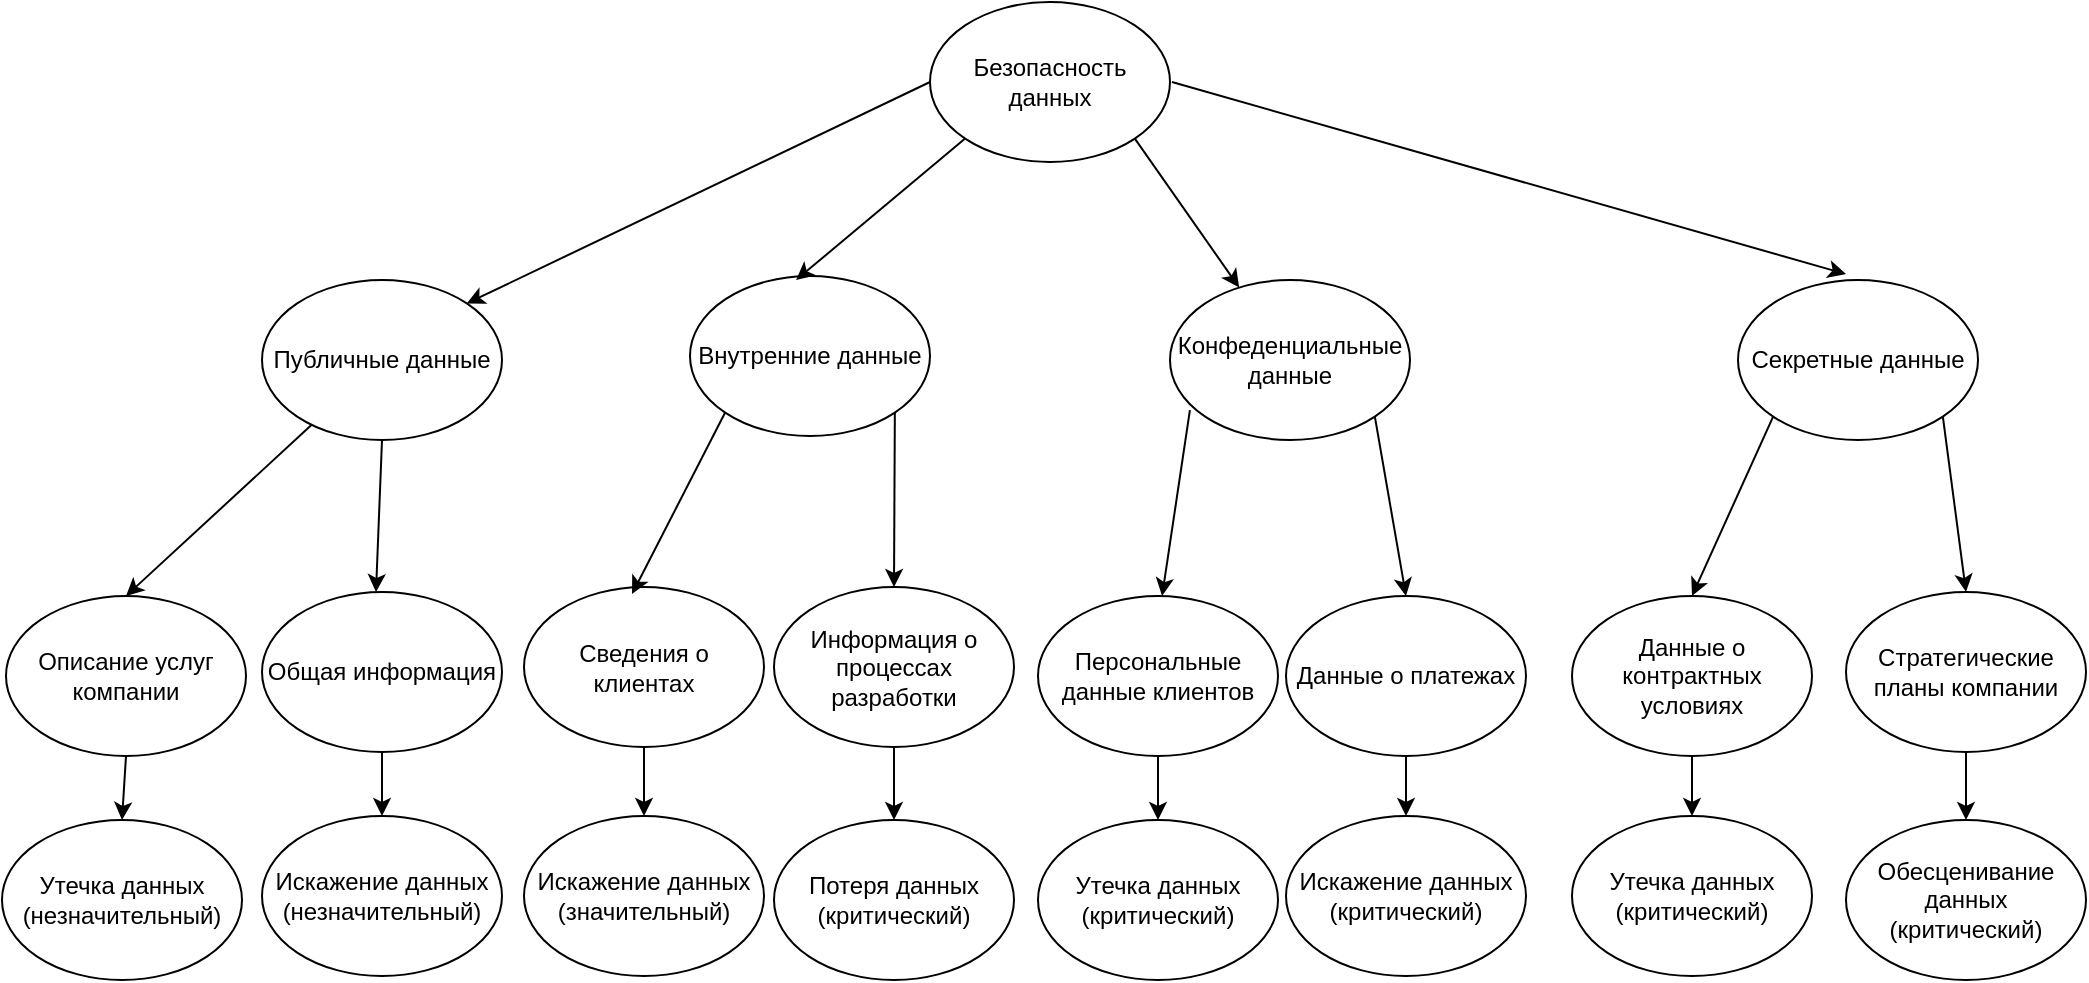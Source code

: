 <mxfile border="50" scale="3" compressed="false" locked="false" version="24.7.17">
  <diagram name="Blank" id="YmL12bMKpDGza6XwsDPr">
    <mxGraphModel dx="1514" dy="958" grid="0" gridSize="10" guides="1" tooltips="1" connect="1" arrows="1" fold="1" page="0" pageScale="1" pageWidth="827" pageHeight="1169" background="none" math="1" shadow="0">
      <root>
        <mxCell id="X5NqExCQtvZxIxQ7pmgY-0" />
        <mxCell id="1" parent="X5NqExCQtvZxIxQ7pmgY-0" />
        <mxCell id="L2H_qBT1TSU7HrzU4jW2-1" value="Безопасность данных" style="ellipse;whiteSpace=wrap;html=1;" vertex="1" parent="1">
          <mxGeometry x="329" y="197" width="120" height="80" as="geometry" />
        </mxCell>
        <mxCell id="L2H_qBT1TSU7HrzU4jW2-2" value="Публичные данные" style="ellipse;whiteSpace=wrap;html=1;" vertex="1" parent="1">
          <mxGeometry x="-5" y="336" width="120" height="80" as="geometry" />
        </mxCell>
        <mxCell id="L2H_qBT1TSU7HrzU4jW2-3" value="Внутренние данные" style="ellipse;whiteSpace=wrap;html=1;" vertex="1" parent="1">
          <mxGeometry x="209" y="334" width="120" height="80" as="geometry" />
        </mxCell>
        <mxCell id="L2H_qBT1TSU7HrzU4jW2-4" value="Конфеденциальные данные" style="ellipse;whiteSpace=wrap;html=1;" vertex="1" parent="1">
          <mxGeometry x="449" y="336" width="120" height="80" as="geometry" />
        </mxCell>
        <mxCell id="L2H_qBT1TSU7HrzU4jW2-5" value="Секретные данные" style="ellipse;whiteSpace=wrap;html=1;" vertex="1" parent="1">
          <mxGeometry x="733" y="336" width="120" height="80" as="geometry" />
        </mxCell>
        <mxCell id="L2H_qBT1TSU7HrzU4jW2-6" value="" style="endArrow=classic;html=1;rounded=0;entryX=1;entryY=0;entryDx=0;entryDy=0;exitX=0;exitY=0.5;exitDx=0;exitDy=0;" edge="1" parent="1" source="L2H_qBT1TSU7HrzU4jW2-1" target="L2H_qBT1TSU7HrzU4jW2-2">
          <mxGeometry width="50" height="50" relative="1" as="geometry">
            <mxPoint x="388" y="460" as="sourcePoint" />
            <mxPoint x="438" y="410" as="targetPoint" />
          </mxGeometry>
        </mxCell>
        <mxCell id="L2H_qBT1TSU7HrzU4jW2-7" value="" style="endArrow=classic;html=1;rounded=0;entryX=0.442;entryY=0.025;entryDx=0;entryDy=0;exitX=0;exitY=1;exitDx=0;exitDy=0;entryPerimeter=0;" edge="1" parent="1" source="L2H_qBT1TSU7HrzU4jW2-1" target="L2H_qBT1TSU7HrzU4jW2-3">
          <mxGeometry width="50" height="50" relative="1" as="geometry">
            <mxPoint x="339" y="247" as="sourcePoint" />
            <mxPoint x="107" y="358" as="targetPoint" />
          </mxGeometry>
        </mxCell>
        <mxCell id="L2H_qBT1TSU7HrzU4jW2-8" value="" style="endArrow=classic;html=1;rounded=0;exitX=1;exitY=1;exitDx=0;exitDy=0;" edge="1" parent="1" source="L2H_qBT1TSU7HrzU4jW2-1" target="L2H_qBT1TSU7HrzU4jW2-4">
          <mxGeometry width="50" height="50" relative="1" as="geometry">
            <mxPoint x="357" y="275" as="sourcePoint" />
            <mxPoint x="272" y="346" as="targetPoint" />
          </mxGeometry>
        </mxCell>
        <mxCell id="L2H_qBT1TSU7HrzU4jW2-9" value="" style="endArrow=classic;html=1;rounded=0;entryX=0.45;entryY=-0.037;entryDx=0;entryDy=0;entryPerimeter=0;" edge="1" parent="1" target="L2H_qBT1TSU7HrzU4jW2-5">
          <mxGeometry width="50" height="50" relative="1" as="geometry">
            <mxPoint x="450" y="237" as="sourcePoint" />
            <mxPoint x="494" y="350" as="targetPoint" />
          </mxGeometry>
        </mxCell>
        <mxCell id="L2H_qBT1TSU7HrzU4jW2-10" value="Описание услуг компании" style="ellipse;whiteSpace=wrap;html=1;" vertex="1" parent="1">
          <mxGeometry x="-133" y="494" width="120" height="80" as="geometry" />
        </mxCell>
        <mxCell id="L2H_qBT1TSU7HrzU4jW2-11" value="Общая информация" style="ellipse;whiteSpace=wrap;html=1;" vertex="1" parent="1">
          <mxGeometry x="-5" y="492" width="120" height="80" as="geometry" />
        </mxCell>
        <mxCell id="L2H_qBT1TSU7HrzU4jW2-12" value="Сведения о клиентах" style="ellipse;whiteSpace=wrap;html=1;" vertex="1" parent="1">
          <mxGeometry x="126" y="489.5" width="120" height="80" as="geometry" />
        </mxCell>
        <mxCell id="L2H_qBT1TSU7HrzU4jW2-13" value="Информация о процессах разработки" style="ellipse;whiteSpace=wrap;html=1;" vertex="1" parent="1">
          <mxGeometry x="251" y="489.5" width="120" height="80" as="geometry" />
        </mxCell>
        <mxCell id="L2H_qBT1TSU7HrzU4jW2-14" value="Персональные данные клиентов" style="ellipse;whiteSpace=wrap;html=1;" vertex="1" parent="1">
          <mxGeometry x="383" y="494" width="120" height="80" as="geometry" />
        </mxCell>
        <mxCell id="L2H_qBT1TSU7HrzU4jW2-15" value="Данные о платежах" style="ellipse;whiteSpace=wrap;html=1;" vertex="1" parent="1">
          <mxGeometry x="507" y="494" width="120" height="80" as="geometry" />
        </mxCell>
        <mxCell id="L2H_qBT1TSU7HrzU4jW2-16" value="Данные о контрактных условиях" style="ellipse;whiteSpace=wrap;html=1;" vertex="1" parent="1">
          <mxGeometry x="650" y="494" width="120" height="80" as="geometry" />
        </mxCell>
        <mxCell id="L2H_qBT1TSU7HrzU4jW2-17" value="Стратегические планы компании" style="ellipse;whiteSpace=wrap;html=1;" vertex="1" parent="1">
          <mxGeometry x="787" y="492" width="120" height="80" as="geometry" />
        </mxCell>
        <mxCell id="L2H_qBT1TSU7HrzU4jW2-18" value="" style="endArrow=classic;html=1;rounded=0;entryX=0.5;entryY=0;entryDx=0;entryDy=0;" edge="1" parent="1" source="L2H_qBT1TSU7HrzU4jW2-2" target="L2H_qBT1TSU7HrzU4jW2-10">
          <mxGeometry width="50" height="50" relative="1" as="geometry">
            <mxPoint x="339" y="247" as="sourcePoint" />
            <mxPoint x="107" y="358" as="targetPoint" />
          </mxGeometry>
        </mxCell>
        <mxCell id="L2H_qBT1TSU7HrzU4jW2-19" value="" style="endArrow=classic;html=1;rounded=0;entryX=0.475;entryY=0;entryDx=0;entryDy=0;exitX=0.5;exitY=1;exitDx=0;exitDy=0;entryPerimeter=0;" edge="1" parent="1" source="L2H_qBT1TSU7HrzU4jW2-2" target="L2H_qBT1TSU7HrzU4jW2-11">
          <mxGeometry width="50" height="50" relative="1" as="geometry">
            <mxPoint x="5" y="386" as="sourcePoint" />
            <mxPoint x="-63" y="504" as="targetPoint" />
          </mxGeometry>
        </mxCell>
        <mxCell id="L2H_qBT1TSU7HrzU4jW2-20" value="" style="endArrow=classic;html=1;rounded=0;entryX=0.45;entryY=0.044;entryDx=0;entryDy=0;exitX=0;exitY=1;exitDx=0;exitDy=0;entryPerimeter=0;" edge="1" parent="1" source="L2H_qBT1TSU7HrzU4jW2-3" target="L2H_qBT1TSU7HrzU4jW2-12">
          <mxGeometry width="50" height="50" relative="1" as="geometry">
            <mxPoint x="65" y="426" as="sourcePoint" />
            <mxPoint x="62" y="502" as="targetPoint" />
          </mxGeometry>
        </mxCell>
        <mxCell id="L2H_qBT1TSU7HrzU4jW2-21" value="" style="endArrow=classic;html=1;rounded=0;exitX=1;exitY=1;exitDx=0;exitDy=0;" edge="1" parent="1" source="L2H_qBT1TSU7HrzU4jW2-3" target="L2H_qBT1TSU7HrzU4jW2-13">
          <mxGeometry width="50" height="50" relative="1" as="geometry">
            <mxPoint x="219" y="384" as="sourcePoint" />
            <mxPoint x="190" y="503" as="targetPoint" />
          </mxGeometry>
        </mxCell>
        <mxCell id="L2H_qBT1TSU7HrzU4jW2-22" value="" style="endArrow=classic;html=1;rounded=0;exitX=0.083;exitY=0.813;exitDx=0;exitDy=0;exitPerimeter=0;entryX=0.517;entryY=0;entryDx=0;entryDy=0;entryPerimeter=0;" edge="1" parent="1" source="L2H_qBT1TSU7HrzU4jW2-4" target="L2H_qBT1TSU7HrzU4jW2-14">
          <mxGeometry width="50" height="50" relative="1" as="geometry">
            <mxPoint x="321" y="412" as="sourcePoint" />
            <mxPoint x="321" y="500" as="targetPoint" />
          </mxGeometry>
        </mxCell>
        <mxCell id="L2H_qBT1TSU7HrzU4jW2-23" value="" style="endArrow=classic;html=1;rounded=0;exitX=1;exitY=1;exitDx=0;exitDy=0;entryX=0.5;entryY=0;entryDx=0;entryDy=0;" edge="1" parent="1" source="L2H_qBT1TSU7HrzU4jW2-4" target="L2H_qBT1TSU7HrzU4jW2-15">
          <mxGeometry width="50" height="50" relative="1" as="geometry">
            <mxPoint x="469" y="411" as="sourcePoint" />
            <mxPoint x="455" y="504" as="targetPoint" />
          </mxGeometry>
        </mxCell>
        <mxCell id="L2H_qBT1TSU7HrzU4jW2-24" value="" style="endArrow=classic;html=1;rounded=0;exitX=0;exitY=1;exitDx=0;exitDy=0;entryX=0.5;entryY=0;entryDx=0;entryDy=0;" edge="1" parent="1" source="L2H_qBT1TSU7HrzU4jW2-5" target="L2H_qBT1TSU7HrzU4jW2-16">
          <mxGeometry width="50" height="50" relative="1" as="geometry">
            <mxPoint x="561" y="414" as="sourcePoint" />
            <mxPoint x="577" y="504" as="targetPoint" />
          </mxGeometry>
        </mxCell>
        <mxCell id="L2H_qBT1TSU7HrzU4jW2-25" value="" style="endArrow=classic;html=1;rounded=0;exitX=1;exitY=1;exitDx=0;exitDy=0;entryX=0.5;entryY=0;entryDx=0;entryDy=0;" edge="1" parent="1" source="L2H_qBT1TSU7HrzU4jW2-5" target="L2H_qBT1TSU7HrzU4jW2-17">
          <mxGeometry width="50" height="50" relative="1" as="geometry">
            <mxPoint x="761" y="414" as="sourcePoint" />
            <mxPoint x="720" y="504" as="targetPoint" />
          </mxGeometry>
        </mxCell>
        <mxCell id="L2H_qBT1TSU7HrzU4jW2-26" value="Утечка данных (незначительный)" style="ellipse;whiteSpace=wrap;html=1;" vertex="1" parent="1">
          <mxGeometry x="-135" y="606" width="120" height="80" as="geometry" />
        </mxCell>
        <mxCell id="L2H_qBT1TSU7HrzU4jW2-30" value="Искажение данных (незначительный)" style="ellipse;whiteSpace=wrap;html=1;" vertex="1" parent="1">
          <mxGeometry x="-5" y="604" width="120" height="80" as="geometry" />
        </mxCell>
        <mxCell id="L2H_qBT1TSU7HrzU4jW2-31" value="Искажение данных (значительный)" style="ellipse;whiteSpace=wrap;html=1;" vertex="1" parent="1">
          <mxGeometry x="126" y="604" width="120" height="80" as="geometry" />
        </mxCell>
        <mxCell id="L2H_qBT1TSU7HrzU4jW2-32" value="Потеря данных (критический)" style="ellipse;whiteSpace=wrap;html=1;" vertex="1" parent="1">
          <mxGeometry x="251" y="606" width="120" height="80" as="geometry" />
        </mxCell>
        <mxCell id="L2H_qBT1TSU7HrzU4jW2-33" value="Утечка данных (критический)" style="ellipse;whiteSpace=wrap;html=1;" vertex="1" parent="1">
          <mxGeometry x="383" y="606" width="120" height="80" as="geometry" />
        </mxCell>
        <mxCell id="L2H_qBT1TSU7HrzU4jW2-34" value="Искажение данных (критический)" style="ellipse;whiteSpace=wrap;html=1;" vertex="1" parent="1">
          <mxGeometry x="507" y="604" width="120" height="80" as="geometry" />
        </mxCell>
        <mxCell id="L2H_qBT1TSU7HrzU4jW2-35" value="Утечка данных (критический)" style="ellipse;whiteSpace=wrap;html=1;" vertex="1" parent="1">
          <mxGeometry x="650" y="604" width="120" height="80" as="geometry" />
        </mxCell>
        <mxCell id="L2H_qBT1TSU7HrzU4jW2-36" value="Обесценивание данных (критический)" style="ellipse;whiteSpace=wrap;html=1;" vertex="1" parent="1">
          <mxGeometry x="787" y="606" width="120" height="80" as="geometry" />
        </mxCell>
        <mxCell id="L2H_qBT1TSU7HrzU4jW2-37" value="" style="endArrow=classic;html=1;rounded=0;entryX=0.5;entryY=0;entryDx=0;entryDy=0;exitX=0.5;exitY=1;exitDx=0;exitDy=0;" edge="1" parent="1" source="L2H_qBT1TSU7HrzU4jW2-10" target="L2H_qBT1TSU7HrzU4jW2-26">
          <mxGeometry width="50" height="50" relative="1" as="geometry">
            <mxPoint x="30" y="418" as="sourcePoint" />
            <mxPoint x="-63" y="504" as="targetPoint" />
          </mxGeometry>
        </mxCell>
        <mxCell id="L2H_qBT1TSU7HrzU4jW2-38" value="" style="endArrow=classic;html=1;rounded=0;entryX=0.5;entryY=0;entryDx=0;entryDy=0;exitX=0.5;exitY=1;exitDx=0;exitDy=0;" edge="1" parent="1" source="L2H_qBT1TSU7HrzU4jW2-11" target="L2H_qBT1TSU7HrzU4jW2-30">
          <mxGeometry width="50" height="50" relative="1" as="geometry">
            <mxPoint x="57" y="575" as="sourcePoint" />
            <mxPoint x="-65" y="616" as="targetPoint" />
          </mxGeometry>
        </mxCell>
        <mxCell id="L2H_qBT1TSU7HrzU4jW2-39" value="" style="endArrow=classic;html=1;rounded=0;entryX=0.5;entryY=0;entryDx=0;entryDy=0;exitX=0.5;exitY=1;exitDx=0;exitDy=0;" edge="1" parent="1" source="L2H_qBT1TSU7HrzU4jW2-12" target="L2H_qBT1TSU7HrzU4jW2-31">
          <mxGeometry width="50" height="50" relative="1" as="geometry">
            <mxPoint x="65" y="582" as="sourcePoint" />
            <mxPoint x="65" y="614" as="targetPoint" />
          </mxGeometry>
        </mxCell>
        <mxCell id="L2H_qBT1TSU7HrzU4jW2-40" value="" style="endArrow=classic;html=1;rounded=0;entryX=0.5;entryY=0;entryDx=0;entryDy=0;exitX=0.5;exitY=1;exitDx=0;exitDy=0;" edge="1" parent="1" source="L2H_qBT1TSU7HrzU4jW2-13" target="L2H_qBT1TSU7HrzU4jW2-32">
          <mxGeometry width="50" height="50" relative="1" as="geometry">
            <mxPoint x="196" y="580" as="sourcePoint" />
            <mxPoint x="196" y="614" as="targetPoint" />
          </mxGeometry>
        </mxCell>
        <mxCell id="L2H_qBT1TSU7HrzU4jW2-41" value="" style="endArrow=classic;html=1;rounded=0;entryX=0.5;entryY=0;entryDx=0;entryDy=0;exitX=0.5;exitY=1;exitDx=0;exitDy=0;" edge="1" parent="1" source="L2H_qBT1TSU7HrzU4jW2-14" target="L2H_qBT1TSU7HrzU4jW2-33">
          <mxGeometry width="50" height="50" relative="1" as="geometry">
            <mxPoint x="321" y="580" as="sourcePoint" />
            <mxPoint x="321" y="616" as="targetPoint" />
          </mxGeometry>
        </mxCell>
        <mxCell id="L2H_qBT1TSU7HrzU4jW2-42" value="" style="endArrow=classic;html=1;rounded=0;entryX=0.5;entryY=0;entryDx=0;entryDy=0;exitX=0.5;exitY=1;exitDx=0;exitDy=0;" edge="1" parent="1" source="L2H_qBT1TSU7HrzU4jW2-15" target="L2H_qBT1TSU7HrzU4jW2-34">
          <mxGeometry width="50" height="50" relative="1" as="geometry">
            <mxPoint x="567" y="576" as="sourcePoint" />
            <mxPoint x="453" y="616" as="targetPoint" />
          </mxGeometry>
        </mxCell>
        <mxCell id="L2H_qBT1TSU7HrzU4jW2-43" value="" style="endArrow=classic;html=1;rounded=0;entryX=0.5;entryY=0;entryDx=0;entryDy=0;exitX=0.5;exitY=1;exitDx=0;exitDy=0;" edge="1" parent="1" source="L2H_qBT1TSU7HrzU4jW2-16" target="L2H_qBT1TSU7HrzU4jW2-35">
          <mxGeometry width="50" height="50" relative="1" as="geometry">
            <mxPoint x="577" y="584" as="sourcePoint" />
            <mxPoint x="577" y="614" as="targetPoint" />
          </mxGeometry>
        </mxCell>
        <mxCell id="L2H_qBT1TSU7HrzU4jW2-44" value="" style="endArrow=classic;html=1;rounded=0;entryX=0.5;entryY=0;entryDx=0;entryDy=0;exitX=0.5;exitY=1;exitDx=0;exitDy=0;" edge="1" parent="1" source="L2H_qBT1TSU7HrzU4jW2-17" target="L2H_qBT1TSU7HrzU4jW2-36">
          <mxGeometry width="50" height="50" relative="1" as="geometry">
            <mxPoint x="720" y="584" as="sourcePoint" />
            <mxPoint x="720" y="614" as="targetPoint" />
          </mxGeometry>
        </mxCell>
      </root>
    </mxGraphModel>
  </diagram>
</mxfile>
